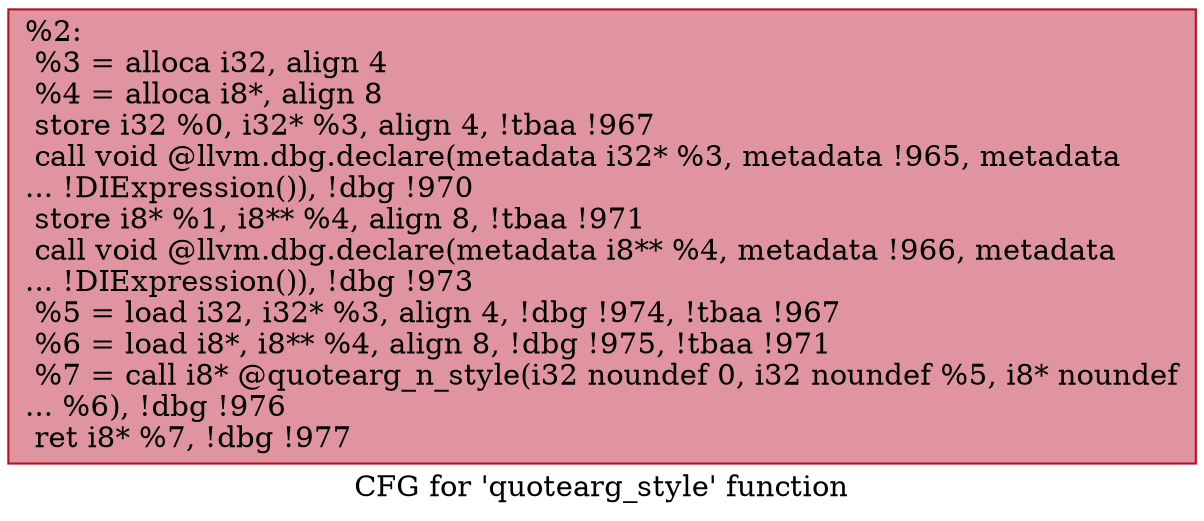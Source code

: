 digraph "CFG for 'quotearg_style' function" {
	label="CFG for 'quotearg_style' function";

	Node0x234f930 [shape=record,color="#b70d28ff", style=filled, fillcolor="#b70d2870",label="{%2:\l  %3 = alloca i32, align 4\l  %4 = alloca i8*, align 8\l  store i32 %0, i32* %3, align 4, !tbaa !967\l  call void @llvm.dbg.declare(metadata i32* %3, metadata !965, metadata\l... !DIExpression()), !dbg !970\l  store i8* %1, i8** %4, align 8, !tbaa !971\l  call void @llvm.dbg.declare(metadata i8** %4, metadata !966, metadata\l... !DIExpression()), !dbg !973\l  %5 = load i32, i32* %3, align 4, !dbg !974, !tbaa !967\l  %6 = load i8*, i8** %4, align 8, !dbg !975, !tbaa !971\l  %7 = call i8* @quotearg_n_style(i32 noundef 0, i32 noundef %5, i8* noundef\l... %6), !dbg !976\l  ret i8* %7, !dbg !977\l}"];
}
